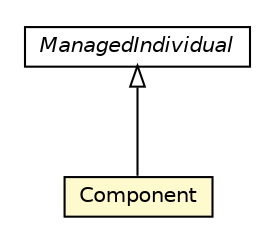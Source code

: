 #!/usr/local/bin/dot
#
# Class diagram 
# Generated by UMLGraph version R5_6-24-gf6e263 (http://www.umlgraph.org/)
#

digraph G {
	edge [fontname="Helvetica",fontsize=10,labelfontname="Helvetica",labelfontsize=10];
	node [fontname="Helvetica",fontsize=10,shape=plaintext];
	nodesep=0.25;
	ranksep=0.5;
	// org.universAAL.ontology.lddi.config.datapoints.Component
	c105825 [label=<<table title="org.universAAL.ontology.lddi.config.datapoints.Component" border="0" cellborder="1" cellspacing="0" cellpadding="2" port="p" bgcolor="lemonChiffon" href="./Component.html">
		<tr><td><table border="0" cellspacing="0" cellpadding="1">
<tr><td align="center" balign="center"> Component </td></tr>
		</table></td></tr>
		</table>>, URL="./Component.html", fontname="Helvetica", fontcolor="black", fontsize=10.0];
	//org.universAAL.ontology.lddi.config.datapoints.Component extends org.universAAL.middleware.owl.ManagedIndividual
	c105992:p -> c105825:p [dir=back,arrowtail=empty];
	// org.universAAL.middleware.owl.ManagedIndividual
	c105992 [label=<<table title="org.universAAL.middleware.owl.ManagedIndividual" border="0" cellborder="1" cellspacing="0" cellpadding="2" port="p" href="http://java.sun.com/j2se/1.4.2/docs/api/org/universAAL/middleware/owl/ManagedIndividual.html">
		<tr><td><table border="0" cellspacing="0" cellpadding="1">
<tr><td align="center" balign="center"><font face="Helvetica-Oblique"> ManagedIndividual </font></td></tr>
		</table></td></tr>
		</table>>, URL="http://java.sun.com/j2se/1.4.2/docs/api/org/universAAL/middleware/owl/ManagedIndividual.html", fontname="Helvetica", fontcolor="black", fontsize=10.0];
}

